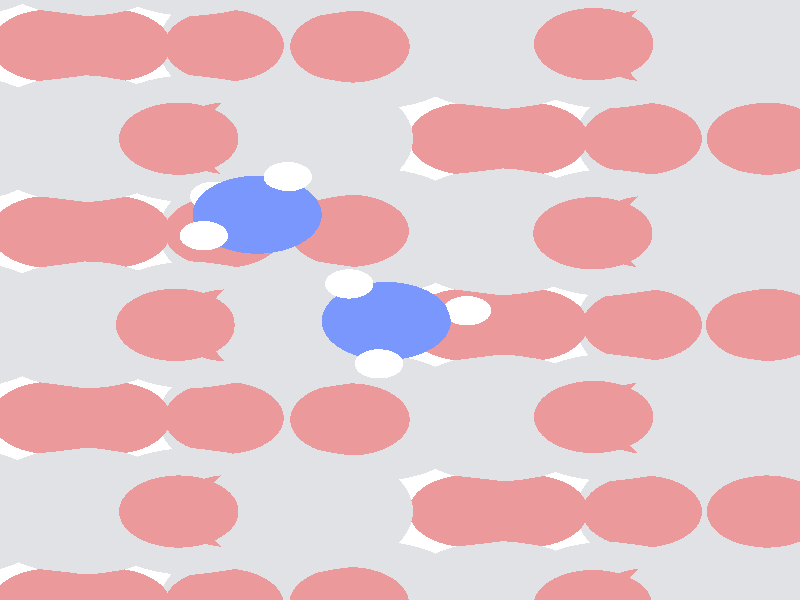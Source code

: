 #include "colors.inc"
#include "finish.inc"

global_settings {assumed_gamma 1 max_trace_level 6}
background {color White}
camera {orthographic
  right -9.91*x up 12.31*y
  direction 1.00*z
  location <0,0,50.00> look_at <0,0,0>}
light_source {<  2.00,   3.00,  125.00> color White
  area_light <0.95, 0, 0>, <0, 0.80, 0>, 5, 4
  adaptive 1 jitter}

#declare simple = finish {phong 0.7}
#declare pale = finish {ambient .5 diffuse .85 roughness .001 specular 0.200 }
#declare intermediate = finish {ambient 0.3 diffuse 0.6 specular 0.10 roughness 0.04 }
#declare vmd = finish {ambient .0 diffuse .65 phong 0.1 phong_size 40. specular 0.500 }
#declare jmol = finish {ambient .2 diffuse .6 specular 1 roughness .001 metallic}
#declare ase2 = finish {ambient 0.05 brilliance 3 diffuse 0.6 metallic specular 0.70 roughness 0.04 reflection 0.15}
#declare mj_mol = finish {ambient .00 diffuse .55 phong 0.0 phong_size 0.specular .250 roughness 0.1 brilliance 0.8 reflection 0.0 }
#declare ase3 = finish {ambient .15 brilliance 2 diffuse .6 metallic specular 1. roughness .001 reflection .0}
#declare glass = finish {ambient .05 diffuse .3 specular 1. roughness .001}
#declare glass2 = finish {ambient .0 diffuse .3 specular 1. reflection .25 roughness .001}
#declare Rcell = 0.100;
#declare Rbond = 0.100;

#macro atom(LOC, R, COL, TRANS, FIN)
  sphere{LOC, R texture{pigment{color COL transmit TRANS} finish{FIN}}}
#end
#macro constrain(LOC, R, COL, TRANS FIN)
union{torus{R, Rcell rotate 45*z texture{pigment{color COL transmit TRANS} finish{FIN}}}
      torus{R, Rcell rotate -45*z texture{pigment{color COL transmit TRANS} finish{FIN}}}
      translate LOC}
#end

atom(< -4.97,  -4.33, -12.67>, 0.74, rgb <0.84, 0.32, 0.33>, 0.0, pale) // #0 
atom(<-10.14,  -6.25, -12.67>, 0.74, rgb <0.84, 0.32, 0.33>, 0.0, pale) // #1 
atom(<-12.03,  -6.25, -11.91>, 1.30, rgb <0.75, 0.76, 0.78>, 0.0, pale) // #2 
atom(< -6.86,  -4.33, -11.91>, 1.30, rgb <0.75, 0.76, 0.78>, 0.0, pale) // #3 
atom(< -3.92,  -4.33, -11.03>, 1.30, rgb <0.75, 0.76, 0.78>, 0.0, pale) // #4 
atom(< -9.09,  -6.25, -11.03>, 1.30, rgb <0.75, 0.76, 0.78>, 0.0, pale) // #5 
atom(< -3.58,  -6.25, -11.16>, 0.74, rgb <0.84, 0.32, 0.33>, 0.0, pale) // #6 
atom(< -8.76,  -4.33, -11.16>, 0.74, rgb <0.84, 0.32, 0.33>, 0.0, pale) // #7 
atom(< -5.82,  -4.33, -10.27>, 0.74, rgb <0.84, 0.32, 0.33>, 0.0, pale) // #8 
atom(<-10.99,  -6.25, -10.27>, 0.74, rgb <0.84, 0.32, 0.33>, 0.0, pale) // #9 
atom(< -7.20,  -6.25, -11.78>, 0.74, rgb <0.84, 0.32, 0.33>, 0.0, pale) // #10 
atom(<-12.37,  -4.33, -11.78>, 0.74, rgb <0.84, 0.32, 0.33>, 0.0, pale) // #11 
atom(< -3.63,  -4.33,  -9.08>, 0.74, rgb <0.84, 0.32, 0.33>, 0.0, pale) // #12 
atom(< -8.81,  -6.25,  -9.09>, 0.74, rgb <0.84, 0.32, 0.33>, 0.0, pale) // #13 
atom(<-10.67,  -6.25,  -8.29>, 1.30, rgb <0.75, 0.76, 0.78>, 0.0, pale) // #14 
atom(< -5.50,  -4.34,  -8.29>, 1.30, rgb <0.75, 0.76, 0.78>, 0.0, pale) // #15 
atom(<-12.94,  -4.34,  -7.53>, 1.30, rgb <0.75, 0.76, 0.78>, 0.0, pale) // #16 
atom(< -7.75,  -6.26,  -7.55>, 1.30, rgb <0.75, 0.76, 0.78>, 0.0, pale) // #17 
atom(<-12.52,  -6.25,  -7.60>, 0.74, rgb <0.84, 0.32, 0.33>, 0.0, pale) // #18 
atom(< -7.34,  -4.34,  -7.63>, 0.74, rgb <0.84, 0.32, 0.33>, 0.0, pale) // #19 
atom(< -4.38,  -4.34,  -6.68>, 0.74, rgb <0.84, 0.32, 0.33>, 0.0, pale) // #20 
atom(< -9.53,  -6.24,  -6.70>, 0.74, rgb <0.84, 0.32, 0.33>, 0.0, pale) // #21 
atom(< -5.85,  -6.25,  -8.21>, 0.74, rgb <0.84, 0.32, 0.33>, 0.0, pale) // #22 
atom(<-11.04,  -4.34,  -8.21>, 0.74, rgb <0.84, 0.32, 0.33>, 0.0, pale) // #23 
atom(<-12.45,  -4.33,  -5.60>, 0.74, rgb <0.84, 0.32, 0.33>, 0.0, pale) // #24 
atom(< -7.25,  -6.24,  -5.60>, 0.74, rgb <0.84, 0.32, 0.33>, 0.0, pale) // #25 
atom(< -9.14,  -6.25,  -4.67>, 1.30, rgb <0.75, 0.76, 0.78>, 0.0, pale) // #26 
atom(< -3.96,  -4.33,  -4.64>, 1.30, rgb <0.75, 0.76, 0.78>, 0.0, pale) // #27 
atom(<-11.48,  -4.33,  -4.09>, 1.30, rgb <0.75, 0.76, 0.78>, 0.0, pale) // #28 
atom(< -6.32,  -6.26,  -4.08>, 1.30, rgb <0.75, 0.76, 0.78>, 0.0, pale) // #29 
atom(<-10.97,  -6.22,  -3.88>, 0.74, rgb <0.84, 0.32, 0.33>, 0.0, pale) // #30 
atom(< -5.81,  -4.34,  -3.85>, 0.74, rgb <0.84, 0.32, 0.33>, 0.0, pale) // #31 
atom(<-13.09,  -4.34,  -3.19>, 0.74, rgb <0.84, 0.32, 0.33>, 0.0, pale) // #32 
atom(< -7.95,  -6.28,  -3.21>, 0.74, rgb <0.84, 0.32, 0.33>, 0.0, pale) // #33 
atom(< -4.33,  -6.25,  -4.59>, 0.74, rgb <0.84, 0.32, 0.33>, 0.0, pale) // #34 
atom(< -9.49,  -4.33,  -4.64>, 0.74, rgb <0.84, 0.32, 0.33>, 0.0, pale) // #35 
atom(< -4.97,  -0.51, -12.67>, 0.74, rgb <0.84, 0.32, 0.33>, 0.0, pale) // #36 
atom(<-10.14,  -2.42, -12.67>, 0.74, rgb <0.84, 0.32, 0.33>, 0.0, pale) // #37 
atom(<-12.03,  -2.42, -11.91>, 1.30, rgb <0.75, 0.76, 0.78>, 0.0, pale) // #38 
atom(< -6.86,  -0.51, -11.91>, 1.30, rgb <0.75, 0.76, 0.78>, 0.0, pale) // #39 
atom(< -3.92,  -0.51, -11.03>, 1.30, rgb <0.75, 0.76, 0.78>, 0.0, pale) // #40 
atom(< -9.09,  -2.42, -11.03>, 1.30, rgb <0.75, 0.76, 0.78>, 0.0, pale) // #41 
atom(< -3.58,  -2.42, -11.16>, 0.74, rgb <0.84, 0.32, 0.33>, 0.0, pale) // #42 
atom(< -8.76,  -0.51, -11.16>, 0.74, rgb <0.84, 0.32, 0.33>, 0.0, pale) // #43 
atom(< -5.82,  -0.51, -10.27>, 0.74, rgb <0.84, 0.32, 0.33>, 0.0, pale) // #44 
atom(<-10.99,  -2.42, -10.27>, 0.74, rgb <0.84, 0.32, 0.33>, 0.0, pale) // #45 
atom(< -7.20,  -2.42, -11.78>, 0.74, rgb <0.84, 0.32, 0.33>, 0.0, pale) // #46 
atom(<-12.37,  -0.51, -11.78>, 0.74, rgb <0.84, 0.32, 0.33>, 0.0, pale) // #47 
atom(< -3.62,  -0.51,  -9.06>, 0.74, rgb <0.84, 0.32, 0.33>, 0.0, pale) // #48 
atom(< -8.81,  -2.42,  -9.09>, 0.74, rgb <0.84, 0.32, 0.33>, 0.0, pale) // #49 
atom(<-10.67,  -2.42,  -8.29>, 1.30, rgb <0.75, 0.76, 0.78>, 0.0, pale) // #50 
atom(< -5.44,  -0.51,  -8.28>, 1.30, rgb <0.75, 0.76, 0.78>, 0.0, pale) // #51 
atom(<-12.93,  -0.51,  -7.44>, 1.30, rgb <0.75, 0.76, 0.78>, 0.0, pale) // #52 
atom(< -7.76,  -2.41,  -7.55>, 1.30, rgb <0.75, 0.76, 0.78>, 0.0, pale) // #53 
atom(<-12.52,  -2.42,  -7.60>, 0.74, rgb <0.84, 0.32, 0.33>, 0.0, pale) // #54 
atom(< -7.35,  -0.51,  -7.62>, 0.74, rgb <0.84, 0.32, 0.33>, 0.0, pale) // #55 
atom(< -4.38,  -0.51,  -6.67>, 0.74, rgb <0.84, 0.32, 0.33>, 0.0, pale) // #56 
atom(< -9.53,  -2.43,  -6.70>, 0.74, rgb <0.84, 0.32, 0.33>, 0.0, pale) // #57 
atom(< -5.85,  -2.42,  -8.21>, 0.74, rgb <0.84, 0.32, 0.33>, 0.0, pale) // #58 
atom(<-11.02,  -0.51,  -8.18>, 0.74, rgb <0.84, 0.32, 0.33>, 0.0, pale) // #59 
atom(<-12.45,  -0.52,  -5.52>, 0.74, rgb <0.84, 0.32, 0.33>, 0.0, pale) // #60 
atom(< -7.25,  -2.42,  -5.60>, 0.74, rgb <0.84, 0.32, 0.33>, 0.0, pale) // #61 
atom(< -9.13,  -2.42,  -4.67>, 1.30, rgb <0.75, 0.76, 0.78>, 0.0, pale) // #62 
atom(< -3.91,  -0.51,  -4.59>, 1.30, rgb <0.75, 0.76, 0.78>, 0.0, pale) // #63 
atom(<-11.45,  -0.51,  -3.89>, 1.30, rgb <0.75, 0.76, 0.78>, 0.0, pale) // #64 
atom(< -6.32,  -2.41,  -4.08>, 1.30, rgb <0.75, 0.76, 0.78>, 0.0, pale) // #65 
atom(<-10.96,  -2.45,  -3.86>, 0.74, rgb <0.84, 0.32, 0.33>, 0.0, pale) // #66 
atom(< -5.81,  -0.51,  -3.84>, 0.74, rgb <0.84, 0.32, 0.33>, 0.0, pale) // #67 
atom(<-13.13,  -0.51,  -3.12>, 0.74, rgb <0.84, 0.32, 0.33>, 0.0, pale) // #68 
atom(< -7.95,  -2.40,  -3.21>, 0.74, rgb <0.84, 0.32, 0.33>, 0.0, pale) // #69 
atom(< -4.33,  -2.42,  -4.58>, 0.74, rgb <0.84, 0.32, 0.33>, 0.0, pale) // #70 
atom(< -9.52,  -0.51,  -4.66>, 0.74, rgb <0.84, 0.32, 0.33>, 0.0, pale) // #71 
atom(<-12.11,   1.75,  -0.61>, 0.80, rgb <0.19, 0.31, 0.97>, 0.0, pale) // #72 
atom(<-12.77,   1.32,   0.00>, 0.30, rgb <1.00, 1.00, 1.00>, 0.0, pale) // #73 
atom(<-11.74,   2.53,  -0.13>, 0.30, rgb <1.00, 1.00, 1.00>, 0.0, pale) // #74 
atom(<-12.64,   2.13,  -1.39>, 0.30, rgb <1.00, 1.00, 1.00>, 0.0, pale) // #75 
atom(<-10.51,  -0.43,  -1.86>, 0.80, rgb <0.19, 0.31, 0.97>, 0.0, pale) // #76 
atom(<-10.98,   0.33,  -1.32>, 0.30, rgb <1.00, 1.00, 1.00>, 0.0, pale) // #77 
atom(<-10.61,  -1.31,  -1.34>, 0.30, rgb <1.00, 1.00, 1.00>, 0.0, pale) // #78 
atom(< -9.52,  -0.22,  -1.93>, 0.30, rgb <1.00, 1.00, 1.00>, 0.0, pale) // #79 
atom(< -4.97,   3.31, -12.67>, 0.74, rgb <0.84, 0.32, 0.33>, 0.0, pale) // #80 
atom(<-10.14,   1.40, -12.67>, 0.74, rgb <0.84, 0.32, 0.33>, 0.0, pale) // #81 
atom(<-12.03,   1.40, -11.91>, 1.30, rgb <0.75, 0.76, 0.78>, 0.0, pale) // #82 
atom(< -6.86,   3.31, -11.91>, 1.30, rgb <0.75, 0.76, 0.78>, 0.0, pale) // #83 
atom(< -3.92,   3.31, -11.03>, 1.30, rgb <0.75, 0.76, 0.78>, 0.0, pale) // #84 
atom(< -9.09,   1.40, -11.03>, 1.30, rgb <0.75, 0.76, 0.78>, 0.0, pale) // #85 
atom(< -3.58,   1.40, -11.16>, 0.74, rgb <0.84, 0.32, 0.33>, 0.0, pale) // #86 
atom(< -8.76,   3.31, -11.16>, 0.74, rgb <0.84, 0.32, 0.33>, 0.0, pale) // #87 
atom(< -5.82,   3.31, -10.27>, 0.74, rgb <0.84, 0.32, 0.33>, 0.0, pale) // #88 
atom(<-10.99,   1.40, -10.27>, 0.74, rgb <0.84, 0.32, 0.33>, 0.0, pale) // #89 
atom(< -7.20,   1.40, -11.78>, 0.74, rgb <0.84, 0.32, 0.33>, 0.0, pale) // #90 
atom(<-12.37,   3.31, -11.78>, 0.74, rgb <0.84, 0.32, 0.33>, 0.0, pale) // #91 
atom(< -3.63,   3.31,  -9.08>, 0.74, rgb <0.84, 0.32, 0.33>, 0.0, pale) // #92 
atom(< -8.81,   1.40,  -9.09>, 0.74, rgb <0.84, 0.32, 0.33>, 0.0, pale) // #93 
atom(<-10.67,   1.40,  -8.29>, 1.30, rgb <0.75, 0.76, 0.78>, 0.0, pale) // #94 
atom(< -5.50,   3.31,  -8.29>, 1.30, rgb <0.75, 0.76, 0.78>, 0.0, pale) // #95 
atom(<-12.94,   3.31,  -7.53>, 1.30, rgb <0.75, 0.76, 0.78>, 0.0, pale) // #96 
atom(< -7.75,   1.38,  -7.55>, 1.30, rgb <0.75, 0.76, 0.78>, 0.0, pale) // #97 
atom(<-12.52,   1.40,  -7.60>, 0.74, rgb <0.84, 0.32, 0.33>, 0.0, pale) // #98 
atom(< -7.34,   3.31,  -7.63>, 0.74, rgb <0.84, 0.32, 0.33>, 0.0, pale) // #99 
atom(< -4.38,   3.31,  -6.68>, 0.74, rgb <0.84, 0.32, 0.33>, 0.0, pale) // #100 
atom(< -9.53,   1.41,  -6.70>, 0.74, rgb <0.84, 0.32, 0.33>, 0.0, pale) // #101 
atom(< -5.85,   1.40,  -8.21>, 0.74, rgb <0.84, 0.32, 0.33>, 0.0, pale) // #102 
atom(<-11.04,   3.31,  -8.21>, 0.74, rgb <0.84, 0.32, 0.33>, 0.0, pale) // #103 
atom(<-12.45,   3.32,  -5.60>, 0.74, rgb <0.84, 0.32, 0.33>, 0.0, pale) // #104 
atom(< -7.25,   1.40,  -5.60>, 0.74, rgb <0.84, 0.32, 0.33>, 0.0, pale) // #105 
atom(< -9.14,   1.40,  -4.67>, 1.30, rgb <0.75, 0.76, 0.78>, 0.0, pale) // #106 
atom(< -3.96,   3.31,  -4.64>, 1.30, rgb <0.75, 0.76, 0.78>, 0.0, pale) // #107 
atom(<-11.48,   3.31,  -4.09>, 1.30, rgb <0.75, 0.76, 0.78>, 0.0, pale) // #108 
atom(< -6.32,   1.39,  -4.08>, 1.30, rgb <0.75, 0.76, 0.78>, 0.0, pale) // #109 
atom(<-10.97,   1.42,  -3.88>, 0.74, rgb <0.84, 0.32, 0.33>, 0.0, pale) // #110 
atom(< -5.81,   3.31,  -3.85>, 0.74, rgb <0.84, 0.32, 0.33>, 0.0, pale) // #111 
atom(<-13.09,   3.31,  -3.19>, 0.74, rgb <0.84, 0.32, 0.33>, 0.0, pale) // #112 
atom(< -7.95,   1.37,  -3.21>, 0.74, rgb <0.84, 0.32, 0.33>, 0.0, pale) // #113 
atom(< -4.33,   1.40,  -4.59>, 0.74, rgb <0.84, 0.32, 0.33>, 0.0, pale) // #114 
atom(< -9.49,   3.31,  -4.64>, 0.74, rgb <0.84, 0.32, 0.33>, 0.0, pale) // #115 
atom(< -4.97,   7.13, -12.67>, 0.74, rgb <0.84, 0.32, 0.33>, 0.0, pale) // #116 
atom(<-10.14,   5.22, -12.67>, 0.74, rgb <0.84, 0.32, 0.33>, 0.0, pale) // #117 
atom(<-12.03,   5.22, -11.91>, 1.30, rgb <0.75, 0.76, 0.78>, 0.0, pale) // #118 
atom(< -6.86,   7.13, -11.91>, 1.30, rgb <0.75, 0.76, 0.78>, 0.0, pale) // #119 
atom(< -3.92,   7.13, -11.03>, 1.30, rgb <0.75, 0.76, 0.78>, 0.0, pale) // #120 
atom(< -9.09,   5.22, -11.03>, 1.30, rgb <0.75, 0.76, 0.78>, 0.0, pale) // #121 
atom(< -3.58,   5.22, -11.16>, 0.74, rgb <0.84, 0.32, 0.33>, 0.0, pale) // #122 
atom(< -8.76,   7.13, -11.16>, 0.74, rgb <0.84, 0.32, 0.33>, 0.0, pale) // #123 
atom(< -5.82,   7.13, -10.27>, 0.74, rgb <0.84, 0.32, 0.33>, 0.0, pale) // #124 
atom(<-10.99,   5.22, -10.27>, 0.74, rgb <0.84, 0.32, 0.33>, 0.0, pale) // #125 
atom(< -7.20,   5.22, -11.78>, 0.74, rgb <0.84, 0.32, 0.33>, 0.0, pale) // #126 
atom(<-12.37,   7.13, -11.78>, 0.74, rgb <0.84, 0.32, 0.33>, 0.0, pale) // #127 
atom(< -3.62,   7.13,  -9.06>, 0.74, rgb <0.84, 0.32, 0.33>, 0.0, pale) // #128 
atom(< -8.81,   5.22,  -9.09>, 0.74, rgb <0.84, 0.32, 0.33>, 0.0, pale) // #129 
atom(<-10.67,   5.22,  -8.29>, 1.30, rgb <0.75, 0.76, 0.78>, 0.0, pale) // #130 
atom(< -5.44,   7.13,  -8.28>, 1.30, rgb <0.75, 0.76, 0.78>, 0.0, pale) // #131 
atom(<-12.93,   7.13,  -7.44>, 1.30, rgb <0.75, 0.76, 0.78>, 0.0, pale) // #132 
atom(< -7.76,   5.23,  -7.55>, 1.30, rgb <0.75, 0.76, 0.78>, 0.0, pale) // #133 
atom(<-12.52,   5.22,  -7.60>, 0.74, rgb <0.84, 0.32, 0.33>, 0.0, pale) // #134 
atom(< -7.35,   7.13,  -7.62>, 0.74, rgb <0.84, 0.32, 0.33>, 0.0, pale) // #135 
atom(< -4.38,   7.13,  -6.67>, 0.74, rgb <0.84, 0.32, 0.33>, 0.0, pale) // #136 
atom(< -9.53,   5.21,  -6.70>, 0.74, rgb <0.84, 0.32, 0.33>, 0.0, pale) // #137 
atom(< -5.85,   5.22,  -8.21>, 0.74, rgb <0.84, 0.32, 0.33>, 0.0, pale) // #138 
atom(<-11.02,   7.13,  -8.18>, 0.74, rgb <0.84, 0.32, 0.33>, 0.0, pale) // #139 
atom(<-12.45,   7.13,  -5.52>, 0.74, rgb <0.84, 0.32, 0.33>, 0.0, pale) // #140 
atom(< -7.25,   5.22,  -5.60>, 0.74, rgb <0.84, 0.32, 0.33>, 0.0, pale) // #141 
atom(< -9.13,   5.22,  -4.67>, 1.30, rgb <0.75, 0.76, 0.78>, 0.0, pale) // #142 
atom(< -3.91,   7.13,  -4.59>, 1.30, rgb <0.75, 0.76, 0.78>, 0.0, pale) // #143 
atom(<-11.45,   7.13,  -3.89>, 1.30, rgb <0.75, 0.76, 0.78>, 0.0, pale) // #144 
atom(< -6.32,   5.23,  -4.08>, 1.30, rgb <0.75, 0.76, 0.78>, 0.0, pale) // #145 
atom(<-10.96,   5.20,  -3.86>, 0.74, rgb <0.84, 0.32, 0.33>, 0.0, pale) // #146 
atom(< -5.81,   7.13,  -3.84>, 0.74, rgb <0.84, 0.32, 0.33>, 0.0, pale) // #147 
atom(<-13.13,   7.13,  -3.12>, 0.74, rgb <0.84, 0.32, 0.33>, 0.0, pale) // #148 
atom(< -7.95,   5.25,  -3.21>, 0.74, rgb <0.84, 0.32, 0.33>, 0.0, pale) // #149 
atom(< -4.33,   5.22,  -4.58>, 0.74, rgb <0.84, 0.32, 0.33>, 0.0, pale) // #150 
atom(< -9.52,   7.13,  -4.66>, 0.74, rgb <0.84, 0.32, 0.33>, 0.0, pale) // #151 
atom(<-12.11,   9.39,  -0.61>, 0.80, rgb <0.19, 0.31, 0.97>, 0.0, pale) // #152 
atom(<-12.77,   8.97,   0.00>, 0.30, rgb <1.00, 1.00, 1.00>, 0.0, pale) // #153 
atom(<-11.74,  10.17,  -0.13>, 0.30, rgb <1.00, 1.00, 1.00>, 0.0, pale) // #154 
atom(<-12.64,   9.78,  -1.39>, 0.30, rgb <1.00, 1.00, 1.00>, 0.0, pale) // #155 
atom(<-10.51,   7.21,  -1.86>, 0.80, rgb <0.19, 0.31, 0.97>, 0.0, pale) // #156 
atom(<-10.98,   7.97,  -1.32>, 0.30, rgb <1.00, 1.00, 1.00>, 0.0, pale) // #157 
atom(<-10.61,   6.34,  -1.34>, 0.30, rgb <1.00, 1.00, 1.00>, 0.0, pale) // #158 
atom(< -9.52,   7.43,  -1.93>, 0.30, rgb <1.00, 1.00, 1.00>, 0.0, pale) // #159 
atom(<  5.37,  -4.33, -12.67>, 0.74, rgb <0.84, 0.32, 0.33>, 0.0, pale) // #160 
atom(<  0.20,  -6.25, -12.67>, 0.74, rgb <0.84, 0.32, 0.33>, 0.0, pale) // #161 
atom(< -1.69,  -6.25, -11.91>, 1.30, rgb <0.75, 0.76, 0.78>, 0.0, pale) // #162 
atom(<  3.48,  -4.33, -11.91>, 1.30, rgb <0.75, 0.76, 0.78>, 0.0, pale) // #163 
atom(<  6.42,  -4.33, -11.03>, 1.30, rgb <0.75, 0.76, 0.78>, 0.0, pale) // #164 
atom(<  1.25,  -6.25, -11.03>, 1.30, rgb <0.75, 0.76, 0.78>, 0.0, pale) // #165 
atom(<  6.76,  -6.25, -11.16>, 0.74, rgb <0.84, 0.32, 0.33>, 0.0, pale) // #166 
atom(<  1.59,  -4.33, -11.16>, 0.74, rgb <0.84, 0.32, 0.33>, 0.0, pale) // #167 
atom(<  4.53,  -4.33, -10.27>, 0.74, rgb <0.84, 0.32, 0.33>, 0.0, pale) // #168 
atom(< -0.65,  -6.25, -10.27>, 0.74, rgb <0.84, 0.32, 0.33>, 0.0, pale) // #169 
atom(<  3.14,  -6.25, -11.78>, 0.74, rgb <0.84, 0.32, 0.33>, 0.0, pale) // #170 
atom(< -2.03,  -4.33, -11.78>, 0.74, rgb <0.84, 0.32, 0.33>, 0.0, pale) // #171 
atom(<  6.71,  -4.33,  -9.08>, 0.74, rgb <0.84, 0.32, 0.33>, 0.0, pale) // #172 
atom(<  1.53,  -6.25,  -9.09>, 0.74, rgb <0.84, 0.32, 0.33>, 0.0, pale) // #173 
atom(< -0.33,  -6.25,  -8.29>, 1.30, rgb <0.75, 0.76, 0.78>, 0.0, pale) // #174 
atom(<  4.84,  -4.34,  -8.29>, 1.30, rgb <0.75, 0.76, 0.78>, 0.0, pale) // #175 
atom(< -2.60,  -4.34,  -7.53>, 1.30, rgb <0.75, 0.76, 0.78>, 0.0, pale) // #176 
atom(<  2.59,  -6.26,  -7.55>, 1.30, rgb <0.75, 0.76, 0.78>, 0.0, pale) // #177 
atom(< -2.18,  -6.25,  -7.60>, 0.74, rgb <0.84, 0.32, 0.33>, 0.0, pale) // #178 
atom(<  3.00,  -4.34,  -7.63>, 0.74, rgb <0.84, 0.32, 0.33>, 0.0, pale) // #179 
atom(<  5.96,  -4.34,  -6.68>, 0.74, rgb <0.84, 0.32, 0.33>, 0.0, pale) // #180 
atom(<  0.81,  -6.24,  -6.70>, 0.74, rgb <0.84, 0.32, 0.33>, 0.0, pale) // #181 
atom(<  4.50,  -6.25,  -8.21>, 0.74, rgb <0.84, 0.32, 0.33>, 0.0, pale) // #182 
atom(< -0.69,  -4.34,  -8.21>, 0.74, rgb <0.84, 0.32, 0.33>, 0.0, pale) // #183 
atom(< -2.10,  -4.33,  -5.60>, 0.74, rgb <0.84, 0.32, 0.33>, 0.0, pale) // #184 
atom(<  3.09,  -6.24,  -5.60>, 0.74, rgb <0.84, 0.32, 0.33>, 0.0, pale) // #185 
atom(<  1.21,  -6.25,  -4.67>, 1.30, rgb <0.75, 0.76, 0.78>, 0.0, pale) // #186 
atom(<  6.38,  -4.33,  -4.64>, 1.30, rgb <0.75, 0.76, 0.78>, 0.0, pale) // #187 
atom(< -1.14,  -4.33,  -4.09>, 1.30, rgb <0.75, 0.76, 0.78>, 0.0, pale) // #188 
atom(<  4.02,  -6.26,  -4.08>, 1.30, rgb <0.75, 0.76, 0.78>, 0.0, pale) // #189 
atom(< -0.63,  -6.22,  -3.88>, 0.74, rgb <0.84, 0.32, 0.33>, 0.0, pale) // #190 
atom(<  4.54,  -4.34,  -3.85>, 0.74, rgb <0.84, 0.32, 0.33>, 0.0, pale) // #191 
atom(< -2.74,  -4.34,  -3.19>, 0.74, rgb <0.84, 0.32, 0.33>, 0.0, pale) // #192 
atom(<  2.39,  -6.28,  -3.21>, 0.74, rgb <0.84, 0.32, 0.33>, 0.0, pale) // #193 
atom(<  6.02,  -6.25,  -4.59>, 0.74, rgb <0.84, 0.32, 0.33>, 0.0, pale) // #194 
atom(<  0.85,  -4.33,  -4.64>, 0.74, rgb <0.84, 0.32, 0.33>, 0.0, pale) // #195 
atom(<  5.37,  -0.51, -12.67>, 0.74, rgb <0.84, 0.32, 0.33>, 0.0, pale) // #196 
atom(<  0.20,  -2.42, -12.67>, 0.74, rgb <0.84, 0.32, 0.33>, 0.0, pale) // #197 
atom(< -1.69,  -2.42, -11.91>, 1.30, rgb <0.75, 0.76, 0.78>, 0.0, pale) // #198 
atom(<  3.48,  -0.51, -11.91>, 1.30, rgb <0.75, 0.76, 0.78>, 0.0, pale) // #199 
atom(<  6.42,  -0.51, -11.03>, 1.30, rgb <0.75, 0.76, 0.78>, 0.0, pale) // #200 
atom(<  1.25,  -2.42, -11.03>, 1.30, rgb <0.75, 0.76, 0.78>, 0.0, pale) // #201 
atom(<  6.76,  -2.42, -11.16>, 0.74, rgb <0.84, 0.32, 0.33>, 0.0, pale) // #202 
atom(<  1.59,  -0.51, -11.16>, 0.74, rgb <0.84, 0.32, 0.33>, 0.0, pale) // #203 
atom(<  4.53,  -0.51, -10.27>, 0.74, rgb <0.84, 0.32, 0.33>, 0.0, pale) // #204 
atom(< -0.65,  -2.42, -10.27>, 0.74, rgb <0.84, 0.32, 0.33>, 0.0, pale) // #205 
atom(<  3.14,  -2.42, -11.78>, 0.74, rgb <0.84, 0.32, 0.33>, 0.0, pale) // #206 
atom(< -2.03,  -0.51, -11.78>, 0.74, rgb <0.84, 0.32, 0.33>, 0.0, pale) // #207 
atom(<  6.72,  -0.51,  -9.06>, 0.74, rgb <0.84, 0.32, 0.33>, 0.0, pale) // #208 
atom(<  1.53,  -2.42,  -9.09>, 0.74, rgb <0.84, 0.32, 0.33>, 0.0, pale) // #209 
atom(< -0.33,  -2.42,  -8.29>, 1.30, rgb <0.75, 0.76, 0.78>, 0.0, pale) // #210 
atom(<  4.90,  -0.51,  -8.28>, 1.30, rgb <0.75, 0.76, 0.78>, 0.0, pale) // #211 
atom(< -2.58,  -0.51,  -7.44>, 1.30, rgb <0.75, 0.76, 0.78>, 0.0, pale) // #212 
atom(<  2.59,  -2.41,  -7.55>, 1.30, rgb <0.75, 0.76, 0.78>, 0.0, pale) // #213 
atom(< -2.18,  -2.42,  -7.60>, 0.74, rgb <0.84, 0.32, 0.33>, 0.0, pale) // #214 
atom(<  3.00,  -0.51,  -7.62>, 0.74, rgb <0.84, 0.32, 0.33>, 0.0, pale) // #215 
atom(<  5.96,  -0.51,  -6.67>, 0.74, rgb <0.84, 0.32, 0.33>, 0.0, pale) // #216 
atom(<  0.81,  -2.43,  -6.70>, 0.74, rgb <0.84, 0.32, 0.33>, 0.0, pale) // #217 
atom(<  4.50,  -2.42,  -8.21>, 0.74, rgb <0.84, 0.32, 0.33>, 0.0, pale) // #218 
atom(< -0.68,  -0.51,  -8.18>, 0.74, rgb <0.84, 0.32, 0.33>, 0.0, pale) // #219 
atom(< -2.11,  -0.52,  -5.52>, 0.74, rgb <0.84, 0.32, 0.33>, 0.0, pale) // #220 
atom(<  3.09,  -2.42,  -5.60>, 0.74, rgb <0.84, 0.32, 0.33>, 0.0, pale) // #221 
atom(<  1.21,  -2.42,  -4.67>, 1.30, rgb <0.75, 0.76, 0.78>, 0.0, pale) // #222 
atom(<  6.43,  -0.51,  -4.59>, 1.30, rgb <0.75, 0.76, 0.78>, 0.0, pale) // #223 
atom(< -1.10,  -0.51,  -3.89>, 1.30, rgb <0.75, 0.76, 0.78>, 0.0, pale) // #224 
atom(<  4.02,  -2.41,  -4.08>, 1.30, rgb <0.75, 0.76, 0.78>, 0.0, pale) // #225 
atom(< -0.62,  -2.45,  -3.86>, 0.74, rgb <0.84, 0.32, 0.33>, 0.0, pale) // #226 
atom(<  4.53,  -0.51,  -3.84>, 0.74, rgb <0.84, 0.32, 0.33>, 0.0, pale) // #227 
atom(< -2.78,  -0.51,  -3.12>, 0.74, rgb <0.84, 0.32, 0.33>, 0.0, pale) // #228 
atom(<  2.40,  -2.40,  -3.21>, 0.74, rgb <0.84, 0.32, 0.33>, 0.0, pale) // #229 
atom(<  6.02,  -2.42,  -4.58>, 0.74, rgb <0.84, 0.32, 0.33>, 0.0, pale) // #230 
atom(<  0.82,  -0.51,  -4.66>, 0.74, rgb <0.84, 0.32, 0.33>, 0.0, pale) // #231 
atom(< -1.77,   1.75,  -0.61>, 0.80, rgb <0.19, 0.31, 0.97>, 0.0, pale) // #232 
atom(< -2.43,   1.32,   0.00>, 0.30, rgb <1.00, 1.00, 1.00>, 0.0, pale) // #233 
atom(< -1.39,   2.53,  -0.13>, 0.30, rgb <1.00, 1.00, 1.00>, 0.0, pale) // #234 
atom(< -2.30,   2.13,  -1.39>, 0.30, rgb <1.00, 1.00, 1.00>, 0.0, pale) // #235 
atom(< -0.17,  -0.43,  -1.86>, 0.80, rgb <0.19, 0.31, 0.97>, 0.0, pale) // #236 
atom(< -0.63,   0.33,  -1.32>, 0.30, rgb <1.00, 1.00, 1.00>, 0.0, pale) // #237 
atom(< -0.26,  -1.31,  -1.34>, 0.30, rgb <1.00, 1.00, 1.00>, 0.0, pale) // #238 
atom(<  0.83,  -0.22,  -1.93>, 0.30, rgb <1.00, 1.00, 1.00>, 0.0, pale) // #239 
atom(<  5.37,   3.31, -12.67>, 0.74, rgb <0.84, 0.32, 0.33>, 0.0, pale) // #240 
atom(<  0.20,   1.40, -12.67>, 0.74, rgb <0.84, 0.32, 0.33>, 0.0, pale) // #241 
atom(< -1.69,   1.40, -11.91>, 1.30, rgb <0.75, 0.76, 0.78>, 0.0, pale) // #242 
atom(<  3.48,   3.31, -11.91>, 1.30, rgb <0.75, 0.76, 0.78>, 0.0, pale) // #243 
atom(<  6.42,   3.31, -11.03>, 1.30, rgb <0.75, 0.76, 0.78>, 0.0, pale) // #244 
atom(<  1.25,   1.40, -11.03>, 1.30, rgb <0.75, 0.76, 0.78>, 0.0, pale) // #245 
atom(<  6.76,   1.40, -11.16>, 0.74, rgb <0.84, 0.32, 0.33>, 0.0, pale) // #246 
atom(<  1.59,   3.31, -11.16>, 0.74, rgb <0.84, 0.32, 0.33>, 0.0, pale) // #247 
atom(<  4.53,   3.31, -10.27>, 0.74, rgb <0.84, 0.32, 0.33>, 0.0, pale) // #248 
atom(< -0.65,   1.40, -10.27>, 0.74, rgb <0.84, 0.32, 0.33>, 0.0, pale) // #249 
atom(<  3.14,   1.40, -11.78>, 0.74, rgb <0.84, 0.32, 0.33>, 0.0, pale) // #250 
atom(< -2.03,   3.31, -11.78>, 0.74, rgb <0.84, 0.32, 0.33>, 0.0, pale) // #251 
atom(<  6.71,   3.31,  -9.08>, 0.74, rgb <0.84, 0.32, 0.33>, 0.0, pale) // #252 
atom(<  1.53,   1.40,  -9.09>, 0.74, rgb <0.84, 0.32, 0.33>, 0.0, pale) // #253 
atom(< -0.33,   1.40,  -8.29>, 1.30, rgb <0.75, 0.76, 0.78>, 0.0, pale) // #254 
atom(<  4.84,   3.31,  -8.29>, 1.30, rgb <0.75, 0.76, 0.78>, 0.0, pale) // #255 
atom(< -2.60,   3.31,  -7.53>, 1.30, rgb <0.75, 0.76, 0.78>, 0.0, pale) // #256 
atom(<  2.59,   1.38,  -7.55>, 1.30, rgb <0.75, 0.76, 0.78>, 0.0, pale) // #257 
atom(< -2.18,   1.40,  -7.60>, 0.74, rgb <0.84, 0.32, 0.33>, 0.0, pale) // #258 
atom(<  3.00,   3.31,  -7.63>, 0.74, rgb <0.84, 0.32, 0.33>, 0.0, pale) // #259 
atom(<  5.96,   3.31,  -6.68>, 0.74, rgb <0.84, 0.32, 0.33>, 0.0, pale) // #260 
atom(<  0.81,   1.41,  -6.70>, 0.74, rgb <0.84, 0.32, 0.33>, 0.0, pale) // #261 
atom(<  4.50,   1.40,  -8.21>, 0.74, rgb <0.84, 0.32, 0.33>, 0.0, pale) // #262 
atom(< -0.69,   3.31,  -8.21>, 0.74, rgb <0.84, 0.32, 0.33>, 0.0, pale) // #263 
atom(< -2.10,   3.32,  -5.60>, 0.74, rgb <0.84, 0.32, 0.33>, 0.0, pale) // #264 
atom(<  3.09,   1.40,  -5.60>, 0.74, rgb <0.84, 0.32, 0.33>, 0.0, pale) // #265 
atom(<  1.21,   1.40,  -4.67>, 1.30, rgb <0.75, 0.76, 0.78>, 0.0, pale) // #266 
atom(<  6.38,   3.31,  -4.64>, 1.30, rgb <0.75, 0.76, 0.78>, 0.0, pale) // #267 
atom(< -1.14,   3.31,  -4.09>, 1.30, rgb <0.75, 0.76, 0.78>, 0.0, pale) // #268 
atom(<  4.02,   1.39,  -4.08>, 1.30, rgb <0.75, 0.76, 0.78>, 0.0, pale) // #269 
atom(< -0.63,   1.42,  -3.88>, 0.74, rgb <0.84, 0.32, 0.33>, 0.0, pale) // #270 
atom(<  4.54,   3.31,  -3.85>, 0.74, rgb <0.84, 0.32, 0.33>, 0.0, pale) // #271 
atom(< -2.74,   3.31,  -3.19>, 0.74, rgb <0.84, 0.32, 0.33>, 0.0, pale) // #272 
atom(<  2.39,   1.37,  -3.21>, 0.74, rgb <0.84, 0.32, 0.33>, 0.0, pale) // #273 
atom(<  6.02,   1.40,  -4.59>, 0.74, rgb <0.84, 0.32, 0.33>, 0.0, pale) // #274 
atom(<  0.85,   3.31,  -4.64>, 0.74, rgb <0.84, 0.32, 0.33>, 0.0, pale) // #275 
atom(<  5.37,   7.13, -12.67>, 0.74, rgb <0.84, 0.32, 0.33>, 0.0, pale) // #276 
atom(<  0.20,   5.22, -12.67>, 0.74, rgb <0.84, 0.32, 0.33>, 0.0, pale) // #277 
atom(< -1.69,   5.22, -11.91>, 1.30, rgb <0.75, 0.76, 0.78>, 0.0, pale) // #278 
atom(<  3.48,   7.13, -11.91>, 1.30, rgb <0.75, 0.76, 0.78>, 0.0, pale) // #279 
atom(<  6.42,   7.13, -11.03>, 1.30, rgb <0.75, 0.76, 0.78>, 0.0, pale) // #280 
atom(<  1.25,   5.22, -11.03>, 1.30, rgb <0.75, 0.76, 0.78>, 0.0, pale) // #281 
atom(<  6.76,   5.22, -11.16>, 0.74, rgb <0.84, 0.32, 0.33>, 0.0, pale) // #282 
atom(<  1.59,   7.13, -11.16>, 0.74, rgb <0.84, 0.32, 0.33>, 0.0, pale) // #283 
atom(<  4.53,   7.13, -10.27>, 0.74, rgb <0.84, 0.32, 0.33>, 0.0, pale) // #284 
atom(< -0.65,   5.22, -10.27>, 0.74, rgb <0.84, 0.32, 0.33>, 0.0, pale) // #285 
atom(<  3.14,   5.22, -11.78>, 0.74, rgb <0.84, 0.32, 0.33>, 0.0, pale) // #286 
atom(< -2.03,   7.13, -11.78>, 0.74, rgb <0.84, 0.32, 0.33>, 0.0, pale) // #287 
atom(<  6.72,   7.13,  -9.06>, 0.74, rgb <0.84, 0.32, 0.33>, 0.0, pale) // #288 
atom(<  1.53,   5.22,  -9.09>, 0.74, rgb <0.84, 0.32, 0.33>, 0.0, pale) // #289 
atom(< -0.33,   5.22,  -8.29>, 1.30, rgb <0.75, 0.76, 0.78>, 0.0, pale) // #290 
atom(<  4.90,   7.13,  -8.28>, 1.30, rgb <0.75, 0.76, 0.78>, 0.0, pale) // #291 
atom(< -2.58,   7.13,  -7.44>, 1.30, rgb <0.75, 0.76, 0.78>, 0.0, pale) // #292 
atom(<  2.59,   5.23,  -7.55>, 1.30, rgb <0.75, 0.76, 0.78>, 0.0, pale) // #293 
atom(< -2.18,   5.22,  -7.60>, 0.74, rgb <0.84, 0.32, 0.33>, 0.0, pale) // #294 
atom(<  3.00,   7.13,  -7.62>, 0.74, rgb <0.84, 0.32, 0.33>, 0.0, pale) // #295 
atom(<  5.96,   7.13,  -6.67>, 0.74, rgb <0.84, 0.32, 0.33>, 0.0, pale) // #296 
atom(<  0.81,   5.21,  -6.70>, 0.74, rgb <0.84, 0.32, 0.33>, 0.0, pale) // #297 
atom(<  4.50,   5.22,  -8.21>, 0.74, rgb <0.84, 0.32, 0.33>, 0.0, pale) // #298 
atom(< -0.68,   7.13,  -8.18>, 0.74, rgb <0.84, 0.32, 0.33>, 0.0, pale) // #299 
atom(< -2.11,   7.13,  -5.52>, 0.74, rgb <0.84, 0.32, 0.33>, 0.0, pale) // #300 
atom(<  3.09,   5.22,  -5.60>, 0.74, rgb <0.84, 0.32, 0.33>, 0.0, pale) // #301 
atom(<  1.21,   5.22,  -4.67>, 1.30, rgb <0.75, 0.76, 0.78>, 0.0, pale) // #302 
atom(<  6.43,   7.13,  -4.59>, 1.30, rgb <0.75, 0.76, 0.78>, 0.0, pale) // #303 
atom(< -1.10,   7.13,  -3.89>, 1.30, rgb <0.75, 0.76, 0.78>, 0.0, pale) // #304 
atom(<  4.02,   5.23,  -4.08>, 1.30, rgb <0.75, 0.76, 0.78>, 0.0, pale) // #305 
atom(< -0.62,   5.20,  -3.86>, 0.74, rgb <0.84, 0.32, 0.33>, 0.0, pale) // #306 
atom(<  4.53,   7.13,  -3.84>, 0.74, rgb <0.84, 0.32, 0.33>, 0.0, pale) // #307 
atom(< -2.78,   7.13,  -3.12>, 0.74, rgb <0.84, 0.32, 0.33>, 0.0, pale) // #308 
atom(<  2.40,   5.25,  -3.21>, 0.74, rgb <0.84, 0.32, 0.33>, 0.0, pale) // #309 
atom(<  6.02,   5.22,  -4.58>, 0.74, rgb <0.84, 0.32, 0.33>, 0.0, pale) // #310 
atom(<  0.82,   7.13,  -4.66>, 0.74, rgb <0.84, 0.32, 0.33>, 0.0, pale) // #311 
